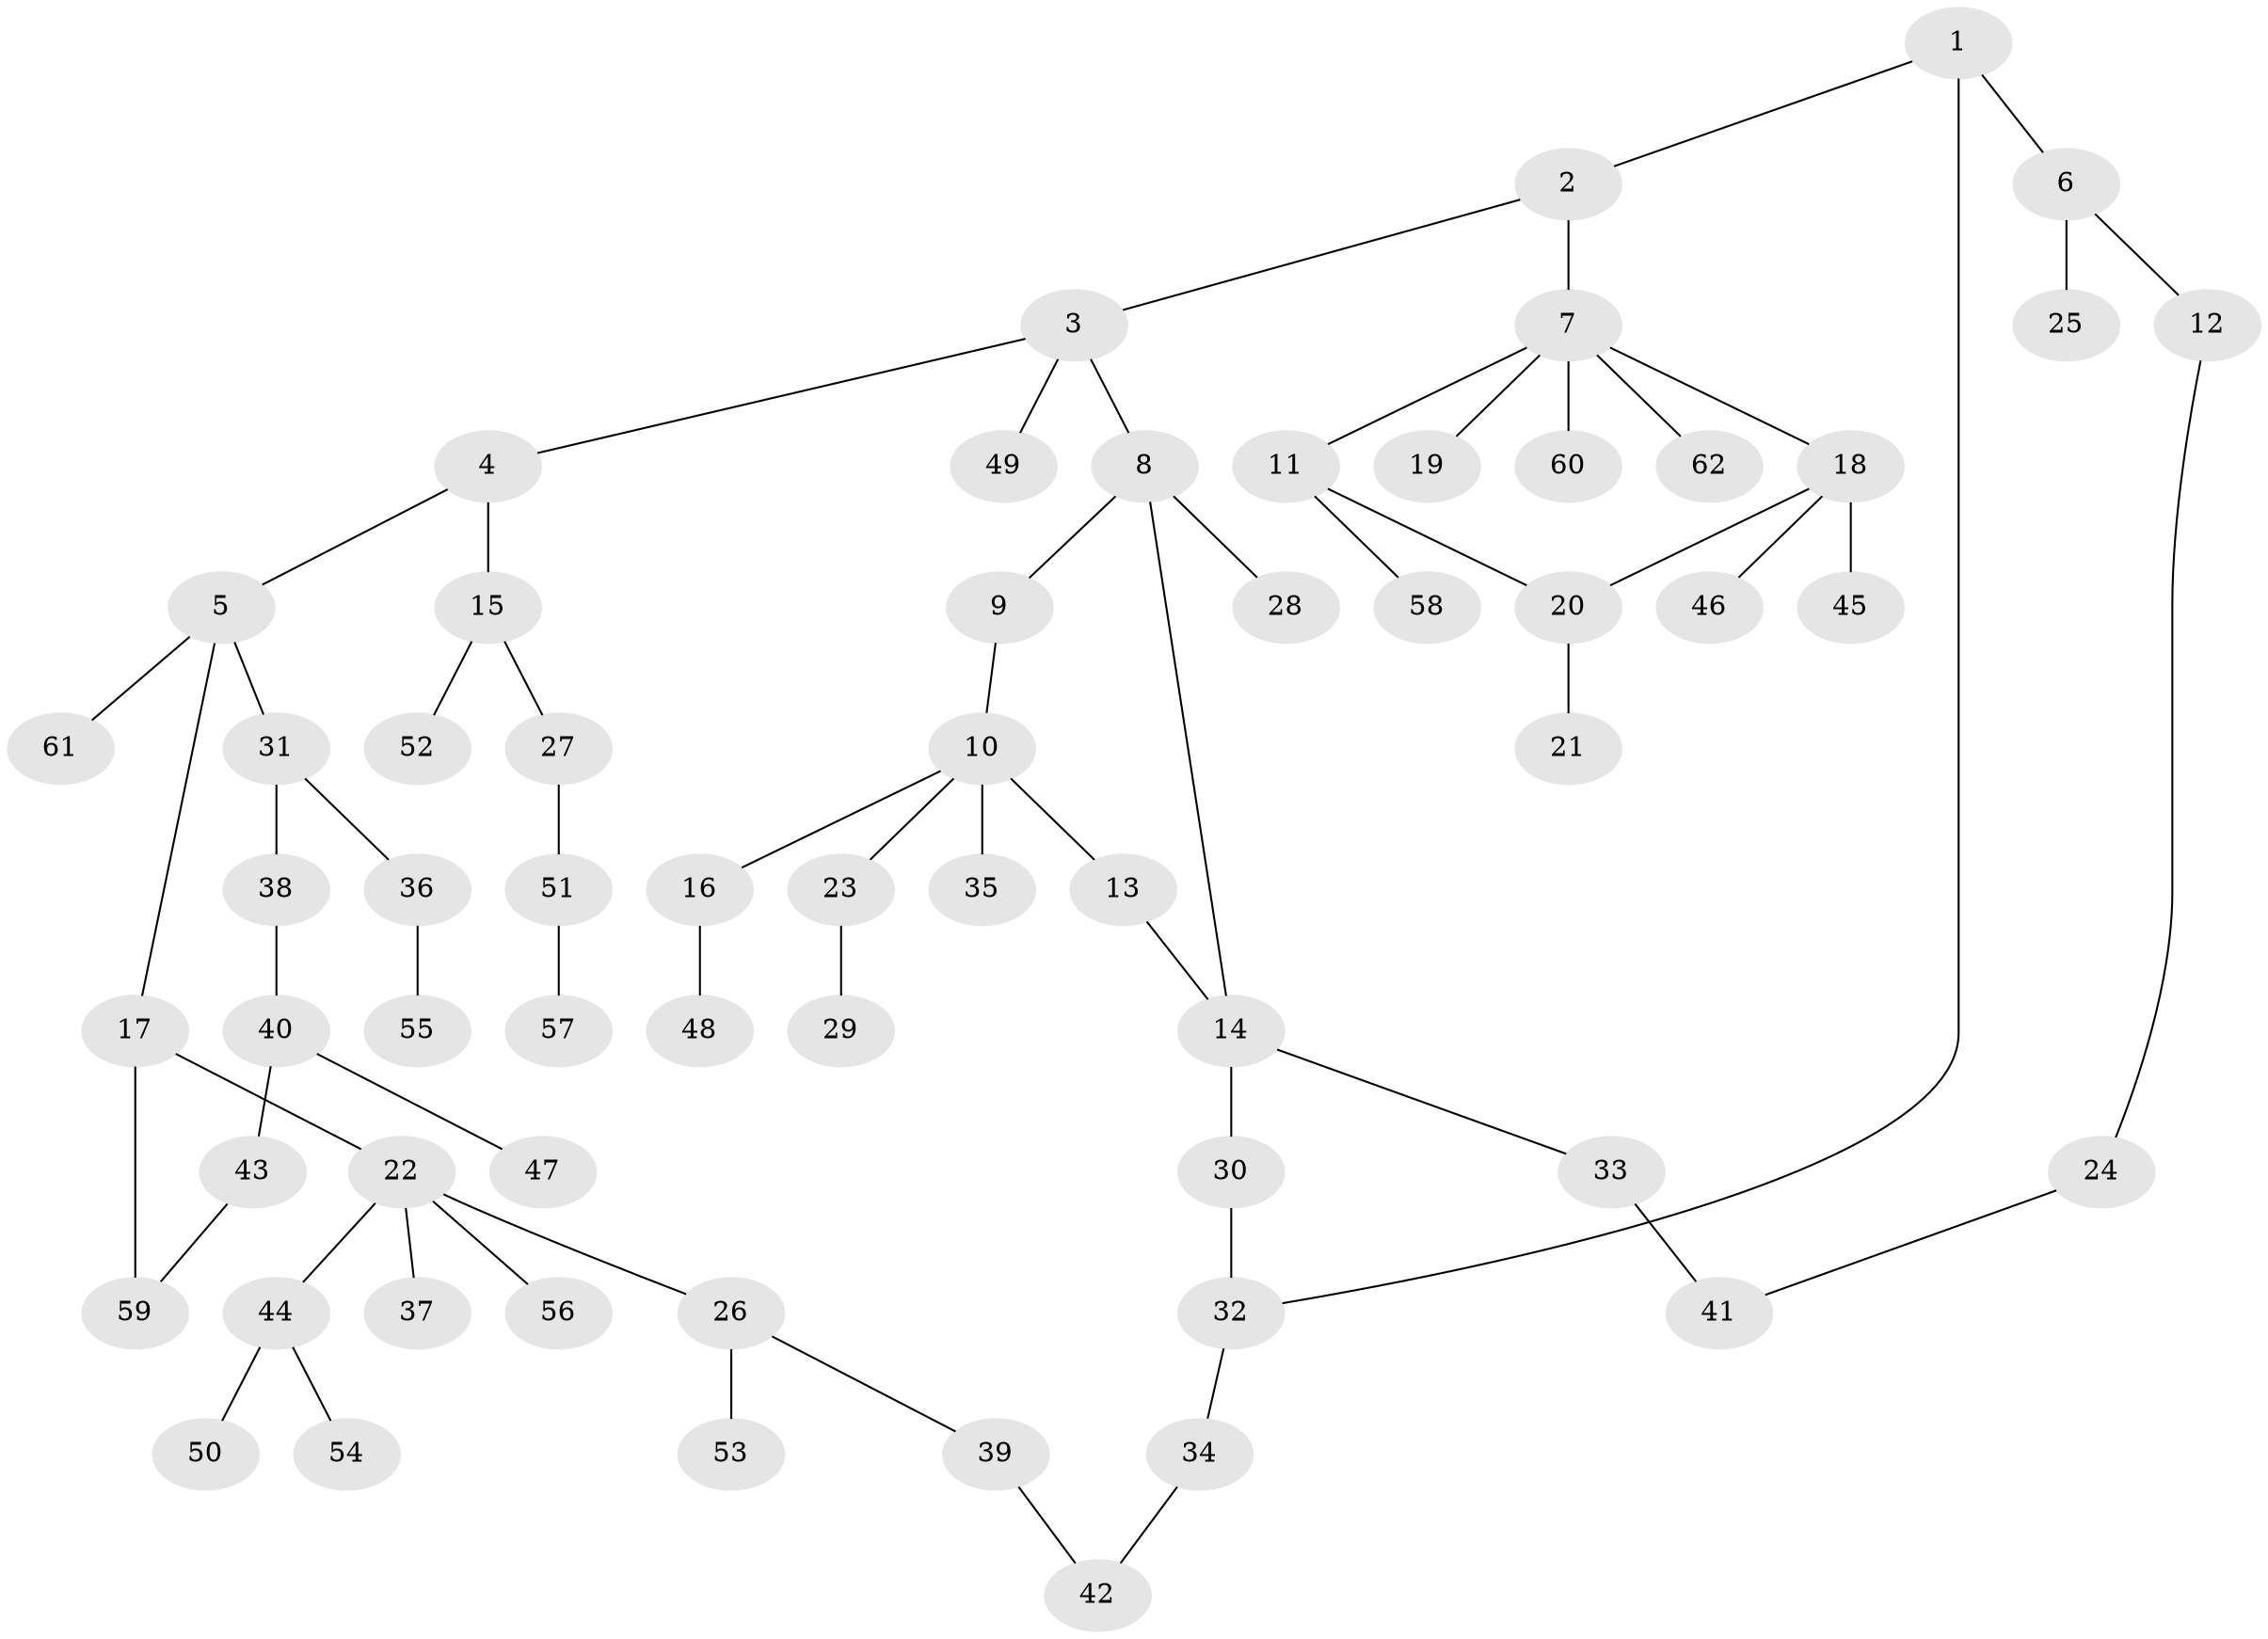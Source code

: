 // coarse degree distribution, {3: 0.3157894736842105, 2: 0.3684210526315789, 5: 0.02631578947368421, 4: 0.05263157894736842, 1: 0.23684210526315788}
// Generated by graph-tools (version 1.1) at 2025/48/03/04/25 22:48:41]
// undirected, 62 vertices, 67 edges
graph export_dot {
  node [color=gray90,style=filled];
  1;
  2;
  3;
  4;
  5;
  6;
  7;
  8;
  9;
  10;
  11;
  12;
  13;
  14;
  15;
  16;
  17;
  18;
  19;
  20;
  21;
  22;
  23;
  24;
  25;
  26;
  27;
  28;
  29;
  30;
  31;
  32;
  33;
  34;
  35;
  36;
  37;
  38;
  39;
  40;
  41;
  42;
  43;
  44;
  45;
  46;
  47;
  48;
  49;
  50;
  51;
  52;
  53;
  54;
  55;
  56;
  57;
  58;
  59;
  60;
  61;
  62;
  1 -- 2;
  1 -- 6;
  1 -- 32;
  2 -- 3;
  2 -- 7;
  3 -- 4;
  3 -- 8;
  3 -- 49;
  4 -- 5;
  4 -- 15;
  5 -- 17;
  5 -- 31;
  5 -- 61;
  6 -- 12;
  6 -- 25;
  7 -- 11;
  7 -- 18;
  7 -- 19;
  7 -- 60;
  7 -- 62;
  8 -- 9;
  8 -- 14;
  8 -- 28;
  9 -- 10;
  10 -- 13;
  10 -- 16;
  10 -- 23;
  10 -- 35;
  11 -- 20;
  11 -- 58;
  12 -- 24;
  13 -- 14;
  14 -- 30;
  14 -- 33;
  15 -- 27;
  15 -- 52;
  16 -- 48;
  17 -- 22;
  17 -- 59;
  18 -- 45;
  18 -- 46;
  18 -- 20;
  20 -- 21;
  22 -- 26;
  22 -- 37;
  22 -- 44;
  22 -- 56;
  23 -- 29;
  24 -- 41;
  26 -- 39;
  26 -- 53;
  27 -- 51;
  30 -- 32;
  31 -- 36;
  31 -- 38;
  32 -- 34;
  33 -- 41;
  34 -- 42;
  36 -- 55;
  38 -- 40;
  39 -- 42;
  40 -- 43;
  40 -- 47;
  43 -- 59;
  44 -- 50;
  44 -- 54;
  51 -- 57;
}
